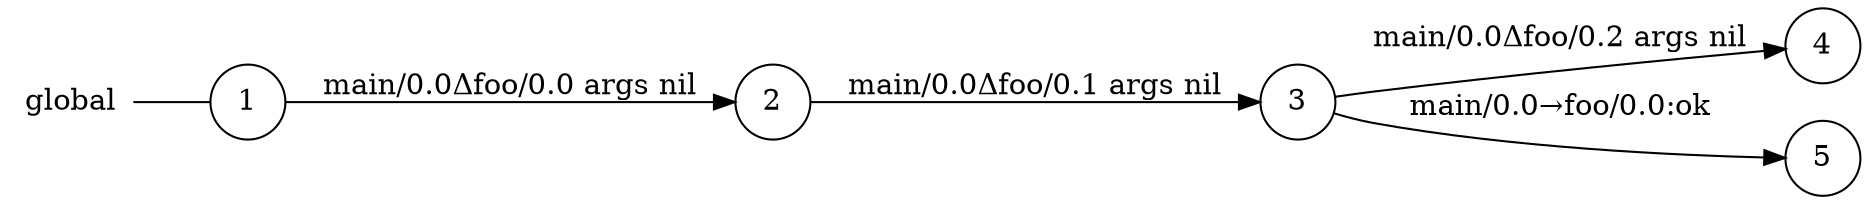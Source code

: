 digraph global {
	rankdir="LR";
	n_0 [label="global", shape="plaintext"];
	n_1 [id="3", shape=circle, label="3"];
	n_2 [id="4", shape=circle, label="4"];
	n_3 [id="5", shape=circle, label="5"];
	n_4 [id="2", shape=circle, label="2"];
	n_5 [id="1", shape=circle, label="1"];
	n_0 -> n_5 [arrowhead=none];

	n_1 -> n_3 [id="[$e|3]", label="main/0.0→foo/0.0:ok"];
	n_1 -> n_2 [id="[$e|2]", label="main/0.0Δfoo/0.2 args nil"];
	n_4 -> n_1 [id="[$e|1]", label="main/0.0Δfoo/0.1 args nil"];
	n_5 -> n_4 [id="[$e|0]", label="main/0.0Δfoo/0.0 args nil"];
}
